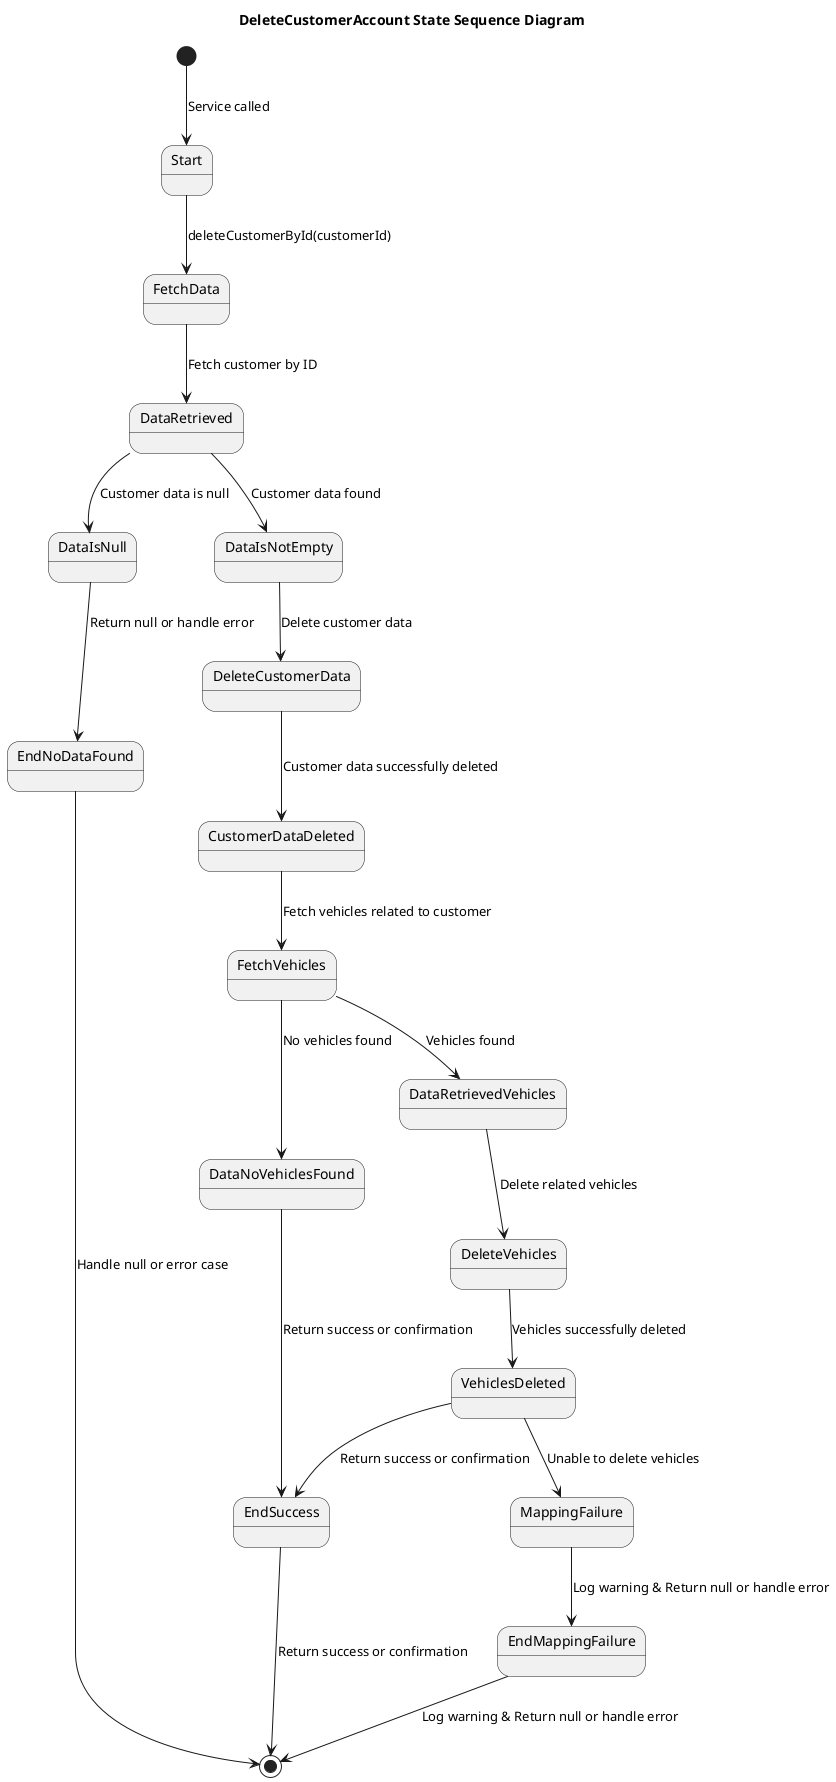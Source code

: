 @startuml

title DeleteCustomerAccount State Sequence Diagram

[*] --> Start: Service called

Start --> FetchData: deleteCustomerById(customerId)
FetchData --> DataRetrieved: Fetch customer by ID
DataRetrieved --> DataIsNull: Customer data is null
DataRetrieved --> DataIsNotEmpty: Customer data found

DataIsNull --> EndNoDataFound: Return null or handle error
DataIsNotEmpty --> DeleteCustomerData: Delete customer data

DeleteCustomerData --> CustomerDataDeleted: Customer data successfully deleted
CustomerDataDeleted --> FetchVehicles: Fetch vehicles related to customer

FetchVehicles --> DataRetrievedVehicles: Vehicles found
FetchVehicles --> DataNoVehiclesFound: No vehicles found

DataNoVehiclesFound --> EndSuccess: Return success or confirmation
DataRetrievedVehicles --> DeleteVehicles: Delete related vehicles

DeleteVehicles --> VehiclesDeleted: Vehicles successfully deleted
VehiclesDeleted --> EndSuccess: Return success or confirmation
VehiclesDeleted --> MappingFailure: Unable to delete vehicles

MappingFailure --> EndMappingFailure: Log warning & Return null or handle error

EndNoDataFound --> [*]: Handle null or error case
EndSuccess --> [*]: Return success or confirmation
EndMappingFailure --> [*]: Log warning & Return null or handle error

@enduml